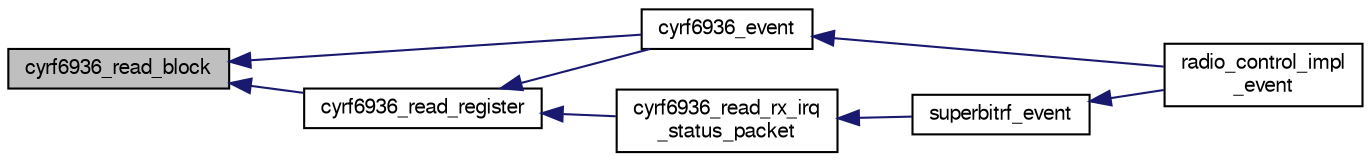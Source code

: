 digraph "cyrf6936_read_block"
{
  edge [fontname="FreeSans",fontsize="10",labelfontname="FreeSans",labelfontsize="10"];
  node [fontname="FreeSans",fontsize="10",shape=record];
  rankdir="LR";
  Node1 [label="cyrf6936_read_block",height=0.2,width=0.4,color="black", fillcolor="grey75", style="filled", fontcolor="black"];
  Node1 -> Node2 [dir="back",color="midnightblue",fontsize="10",style="solid",fontname="FreeSans"];
  Node2 [label="cyrf6936_event",height=0.2,width=0.4,color="black", fillcolor="white", style="filled",URL="$cyrf6936_8h.html#a0b25c82679dcd151cb4eb29986f796c9",tooltip="The on event call for the CYRF6936 chip. "];
  Node2 -> Node3 [dir="back",color="midnightblue",fontsize="10",style="solid",fontname="FreeSans"];
  Node3 [label="radio_control_impl\l_event",height=0.2,width=0.4,color="black", fillcolor="white", style="filled",URL="$superbitrf__rc_8c.html#a760dbd4fa3f62cc43524fc420c2a9e5f",tooltip="RC event function with handler callback. "];
  Node1 -> Node4 [dir="back",color="midnightblue",fontsize="10",style="solid",fontname="FreeSans"];
  Node4 [label="cyrf6936_read_register",height=0.2,width=0.4,color="black", fillcolor="white", style="filled",URL="$cyrf6936_8c.html#aca1d3266e0b4cb4c4b4a65ad2085cefb",tooltip="Read a byte from a register. "];
  Node4 -> Node2 [dir="back",color="midnightblue",fontsize="10",style="solid",fontname="FreeSans"];
  Node4 -> Node5 [dir="back",color="midnightblue",fontsize="10",style="solid",fontname="FreeSans"];
  Node5 [label="cyrf6936_read_rx_irq\l_status_packet",height=0.2,width=0.4,color="black", fillcolor="white", style="filled",URL="$cyrf6936_8h.html#a9476a030cd1c1812dd9415f8913c35f6",tooltip="Read the RX IRQ status register, the rx status register and the rx packet. "];
  Node5 -> Node6 [dir="back",color="midnightblue",fontsize="10",style="solid",fontname="FreeSans"];
  Node6 [label="superbitrf_event",height=0.2,width=0.4,color="black", fillcolor="white", style="filled",URL="$modules_2datalink_2superbitrf_8h.html#a3dba487ecc02fb6e7bdde994032fd795",tooltip="The superbitrf on event call. "];
  Node6 -> Node3 [dir="back",color="midnightblue",fontsize="10",style="solid",fontname="FreeSans"];
}
